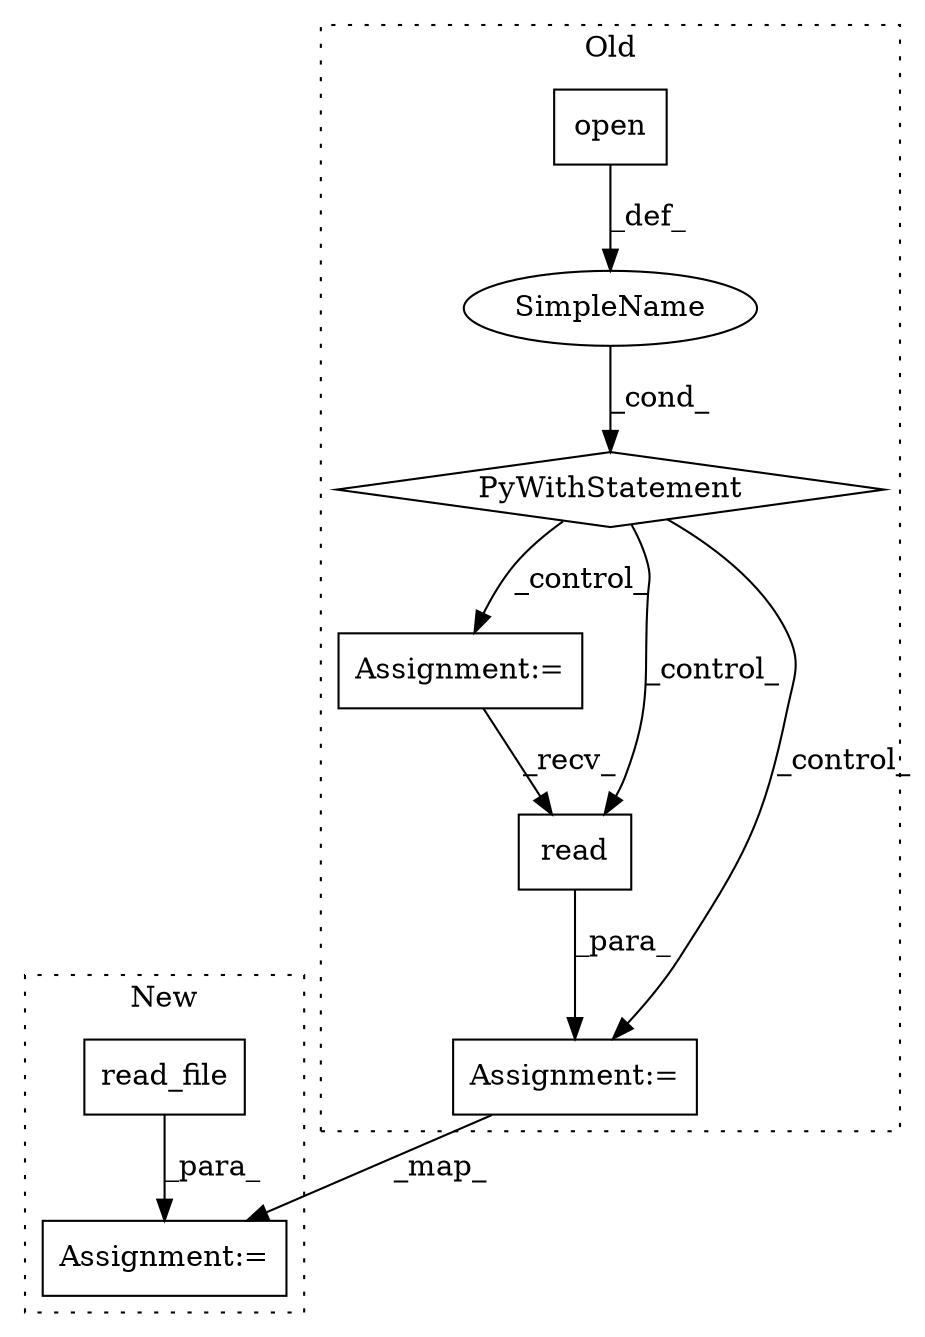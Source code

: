 digraph G {
subgraph cluster0 {
1 [label="PyWithStatement" a="104" s="6654,6682" l="10,2" shape="diamond"];
3 [label="SimpleName" a="42" s="" l="" shape="ellipse"];
4 [label="Assignment:=" a="7" s="6706" l="1" shape="box"];
5 [label="open" a="32" s="6667,6681" l="5,1" shape="box"];
6 [label="read" a="32" s="6737" l="6" shape="box"];
7 [label="Assignment:=" a="7" s="6723" l="1" shape="box"];
label = "Old";
style="dotted";
}
subgraph cluster1 {
2 [label="read_file" a="32" s="6662,6681" l="10,1" shape="box"];
8 [label="Assignment:=" a="7" s="6644" l="1" shape="box"];
label = "New";
style="dotted";
}
1 -> 6 [label="_control_"];
1 -> 4 [label="_control_"];
1 -> 7 [label="_control_"];
2 -> 8 [label="_para_"];
3 -> 1 [label="_cond_"];
4 -> 6 [label="_recv_"];
5 -> 3 [label="_def_"];
6 -> 7 [label="_para_"];
7 -> 8 [label="_map_"];
}